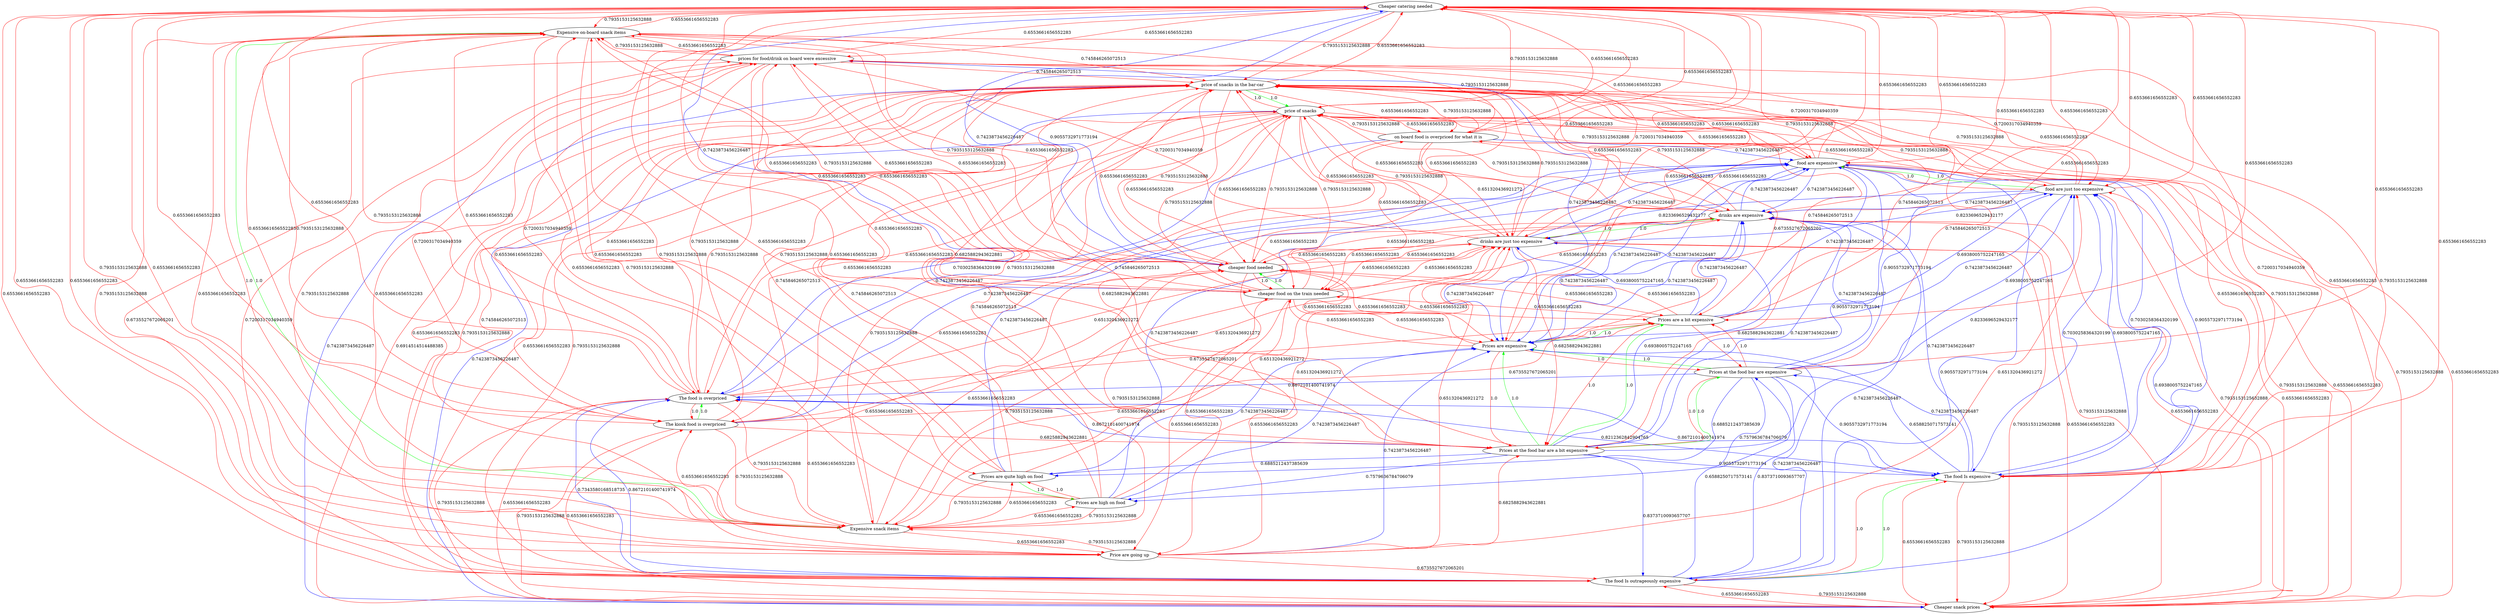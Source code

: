 digraph rawGraph {
"Cheaper catering needed";"Cheaper snack prices";"Expensive on-board snack items";"Expensive snack items";"Price are going up";"Prices are quite high on food";"Prices are high on food";"Prices at the food bar are a bit expensive";"Prices at the food bar are expensive";"Prices are expensive";"Prices are a bit expensive";"The food Is outrageously expensive";"The food Is expensive";"The kiosk food is overpriced";"The food is overpriced";"cheaper food on the train needed";"cheaper food needed";"drinks are just too expensive";"drinks are expensive";"food are just too expensive";"food are expensive";"on board food is overpriced for what it is";"price of snacks in the bar-car";"price of snacks";"prices for food/drink on board were excessive";"Expensive on-board snack items" -> "Expensive snack items" [label=1.0] [color=green]
"Expensive snack items" -> "Expensive on-board snack items" [label=1.0] [color=red]
"Cheaper catering needed" -> "Expensive on-board snack items" [label=0.7935153125632888] [color=red]
"Cheaper catering needed" -> "Expensive snack items" [label=0.7935153125632888] [color=red]
"Expensive on-board snack items" -> "Cheaper catering needed" [label=0.6553661656552283] [color=red]
"Expensive snack items" -> "Cheaper catering needed" [label=0.6553661656552283] [color=red]
"Cheaper catering needed" -> "Price are going up" [label=0.6553661656552283] [color=red]
"Expensive on-board snack items" -> "Price are going up" [label=0.6553661656552283] [color=red]
"Expensive snack items" -> "Price are going up" [label=0.6553661656552283] [color=red]
"Price are going up" -> "Cheaper catering needed" [label=0.6553661656552283] [color=red]
"Price are going up" -> "Expensive on-board snack items" [label=0.7935153125632888] [color=red]
"Price are going up" -> "Expensive snack items" [label=0.7935153125632888] [color=red]
"Prices are quite high on food" -> "Prices are high on food" [label=1.0] [color=green]
"Prices are high on food" -> "Prices are quite high on food" [label=1.0] [color=red]
"Expensive on-board snack items" -> "Prices are quite high on food" [label=0.6553661656552283] [color=red]
"Expensive on-board snack items" -> "Prices are high on food" [label=0.6553661656552283] [color=red]
"Expensive snack items" -> "Prices are quite high on food" [label=0.6553661656552283] [color=red]
"Expensive snack items" -> "Prices are high on food" [label=0.6553661656552283] [color=red]
"Prices are quite high on food" -> "Cheaper catering needed" [label=0.6553661656552283] [color=red]
"Prices are quite high on food" -> "Expensive on-board snack items" [label=0.7935153125632888] [color=red]
"Prices are quite high on food" -> "Expensive snack items" [label=0.7935153125632888] [color=red]
"Prices are high on food" -> "Cheaper catering needed" [label=0.6553661656552283] [color=red]
"Prices are high on food" -> "Expensive on-board snack items" [label=0.7935153125632888] [color=red]
"Prices are high on food" -> "Expensive snack items" [label=0.7935153125632888] [color=red]
"Prices at the food bar are a bit expensive" -> "Prices at the food bar are expensive" [label=1.0] [color=green]
"Prices at the food bar are expensive" -> "Prices are expensive" [label=1.0] [color=green]
"Prices at the food bar are a bit expensive" -> "Prices are a bit expensive" [label=1.0] [color=green]
"Prices are a bit expensive" -> "Prices are expensive" [label=1.0] [color=green]
"Prices at the food bar are a bit expensive" -> "Prices are expensive" [label=1.0] [color=green]
"Prices at the food bar are expensive" -> "Prices at the food bar are a bit expensive" [label=1.0] [color=red]
"Prices at the food bar are expensive" -> "Prices are a bit expensive" [label=1.0] [color=red]
"Prices are expensive" -> "Prices at the food bar are a bit expensive" [label=1.0] [color=red]
"Prices are expensive" -> "Prices at the food bar are expensive" [label=1.0] [color=red]
"Prices are expensive" -> "Prices are a bit expensive" [label=1.0] [color=red]
"Prices are a bit expensive" -> "Prices at the food bar are a bit expensive" [label=1.0] [color=red]
"Prices are a bit expensive" -> "Prices at the food bar are expensive" [label=1.0] [color=red]
"Cheaper catering needed" -> "Prices are expensive" [label=0.6553661656552283] [color=red]
"Cheaper catering needed" -> "Prices are a bit expensive" [label=0.6553661656552283] [color=red]
"Price are going up" -> "Prices at the food bar are a bit expensive" [label=0.6825882943622881] [color=red]
"Price are going up" -> "Prices are expensive" [label=0.7423873456226487] [color=blue]
"Prices are quite high on food" -> "Prices are expensive" [label=0.7423873456226487] [color=blue]
"Prices are high on food" -> "Prices are expensive" [label=0.7423873456226487] [color=blue]
"Prices at the food bar are a bit expensive" -> "Cheaper catering needed" [label=0.6553661656552283] [color=red]
"Prices at the food bar are a bit expensive" -> "Prices are quite high on food" [label=0.6885212437385639] [color=blue]
"Prices at the food bar are a bit expensive" -> "Prices are high on food" [label=0.7579636784706079] [color=blue]
"Prices at the food bar are expensive" -> "Cheaper catering needed" [label=0.6553661656552283] [color=red]
"Prices at the food bar are expensive" -> "Prices are quite high on food" [label=0.6885212437385639] [color=blue]
"Prices at the food bar are expensive" -> "Prices are high on food" [label=0.7579636784706079] [color=blue]
"Prices are expensive" -> "Cheaper catering needed" [label=0.6553661656552283] [color=red]
"Prices are a bit expensive" -> "Cheaper catering needed" [label=0.6553661656552283] [color=red]
"The food Is outrageously expensive" -> "The food Is expensive" [label=1.0] [color=green]
"The food Is expensive" -> "The food Is outrageously expensive" [label=1.0] [color=red]
"Cheaper snack prices" -> "The food Is outrageously expensive" [label=0.6553661656552283] [color=red]
"Cheaper snack prices" -> "The food Is expensive" [label=0.6553661656552283] [color=red]
"Price are going up" -> "The food Is outrageously expensive" [label=0.6735527672065201] [color=red]
"Prices at the food bar are a bit expensive" -> "The food Is outrageously expensive" [label=0.8373710093657707] [color=blue]
"Prices at the food bar are a bit expensive" -> "The food Is expensive" [label=0.9055732971773194] [color=blue]
"Prices at the food bar are expensive" -> "The food Is outrageously expensive" [label=0.8373710093657707] [color=blue]
"Prices at the food bar are expensive" -> "The food Is expensive" [label=0.9055732971773194] [color=blue]
"The food Is outrageously expensive" -> "Cheaper catering needed" [label=0.6553661656552283] [color=red]
"The food Is outrageously expensive" -> "Cheaper snack prices" [label=0.7935153125632888] [color=red]
"The food Is outrageously expensive" -> "Prices at the food bar are expensive" [label=0.6588250717573141] [color=blue]
"The food Is outrageously expensive" -> "Prices are expensive" [label=0.7423873456226487] [color=blue]
"The food Is expensive" -> "Cheaper catering needed" [label=0.6553661656552283] [color=red]
"The food Is expensive" -> "Cheaper snack prices" [label=0.7935153125632888] [color=red]
"The food Is expensive" -> "Prices at the food bar are expensive" [label=0.6588250717573141] [color=blue]
"The food Is expensive" -> "Prices are expensive" [label=0.7423873456226487] [color=blue]
"The kiosk food is overpriced" -> "The food is overpriced" [label=1.0] [color=green]
"The food is overpriced" -> "The kiosk food is overpriced" [label=1.0] [color=red]
"Cheaper snack prices" -> "The kiosk food is overpriced" [label=0.6553661656552283] [color=red]
"Cheaper snack prices" -> "The food is overpriced" [label=0.6553661656552283] [color=red]
"Expensive on-board snack items" -> "The kiosk food is overpriced" [label=0.6553661656552283] [color=red]
"Expensive on-board snack items" -> "The food is overpriced" [label=0.6553661656552283] [color=red]
"Expensive snack items" -> "The kiosk food is overpriced" [label=0.6553661656552283] [color=red]
"Expensive snack items" -> "The food is overpriced" [label=0.6553661656552283] [color=red]
"Prices at the food bar are a bit expensive" -> "The food is overpriced" [label=0.8672101400741974] [color=blue]
"Prices at the food bar are expensive" -> "The food is overpriced" [label=0.8672101400741974] [color=blue]
"The food Is outrageously expensive" -> "The food is overpriced" [label=0.8672101400741974] [color=blue]
"The food Is expensive" -> "The food is overpriced" [label=0.8672101400741974] [color=blue]
"The kiosk food is overpriced" -> "Cheaper catering needed" [label=0.6553661656552283] [color=red]
"The kiosk food is overpriced" -> "Cheaper snack prices" [label=0.7935153125632888] [color=red]
"The kiosk food is overpriced" -> "Expensive on-board snack items" [label=0.7935153125632888] [color=red]
"The kiosk food is overpriced" -> "Expensive snack items" [label=0.7935153125632888] [color=red]
"The kiosk food is overpriced" -> "Prices at the food bar are a bit expensive" [label=0.6825882943622881] [color=red]
"The kiosk food is overpriced" -> "Prices are a bit expensive" [label=0.6735527672065201] [color=red]
"The food is overpriced" -> "Cheaper catering needed" [label=0.6553661656552283] [color=red]
"The food is overpriced" -> "Cheaper snack prices" [label=0.7935153125632888] [color=red]
"The food is overpriced" -> "Expensive on-board snack items" [label=0.7935153125632888] [color=red]
"The food is overpriced" -> "Expensive snack items" [label=0.7935153125632888] [color=red]
"The food is overpriced" -> "Prices are a bit expensive" [label=0.6735527672065201] [color=red]
"The food is overpriced" -> "The food Is outrageously expensive" [label=0.7343580168518735] [color=blue]
"The food is overpriced" -> "The food Is expensive" [label=0.8212362842904765] [color=blue]
"cheaper food on the train needed" -> "cheaper food needed" [label=1.0] [color=green]
"cheaper food needed" -> "cheaper food on the train needed" [label=1.0] [color=red]
"Cheaper catering needed" -> "cheaper food needed" [label=0.9055732971773194] [color=blue]
"Expensive on-board snack items" -> "cheaper food on the train needed" [label=0.6553661656552283] [color=red]
"Expensive on-board snack items" -> "cheaper food needed" [label=0.6553661656552283] [color=red]
"Expensive snack items" -> "cheaper food on the train needed" [label=0.6553661656552283] [color=red]
"Expensive snack items" -> "cheaper food needed" [label=0.6553661656552283] [color=red]
"Price are going up" -> "cheaper food on the train needed" [label=0.6553661656552283] [color=red]
"Price are going up" -> "cheaper food needed" [label=0.6553661656552283] [color=red]
"Prices are expensive" -> "cheaper food on the train needed" [label=0.6553661656552283] [color=red]
"Prices are expensive" -> "cheaper food needed" [label=0.6553661656552283] [color=red]
"Prices are a bit expensive" -> "cheaper food on the train needed" [label=0.6553661656552283] [color=red]
"Prices are a bit expensive" -> "cheaper food needed" [label=0.6553661656552283] [color=red]
"cheaper food on the train needed" -> "Cheaper catering needed" [label=0.7423873456226487] [color=blue]
"cheaper food on the train needed" -> "Expensive on-board snack items" [label=0.7935153125632888] [color=red]
"cheaper food on the train needed" -> "Expensive snack items" [label=0.7935153125632888] [color=red]
"cheaper food on the train needed" -> "Price are going up" [label=0.6553661656552283] [color=red]
"cheaper food on the train needed" -> "Prices are expensive" [label=0.6553661656552283] [color=red]
"cheaper food on the train needed" -> "Prices are a bit expensive" [label=0.6553661656552283] [color=red]
"cheaper food needed" -> "Cheaper catering needed" [label=0.7423873456226487] [color=blue]
"cheaper food needed" -> "Expensive on-board snack items" [label=0.7935153125632888] [color=red]
"cheaper food needed" -> "Expensive snack items" [label=0.7935153125632888] [color=red]
"cheaper food needed" -> "Price are going up" [label=0.6553661656552283] [color=red]
"cheaper food needed" -> "Prices are expensive" [label=0.6553661656552283] [color=red]
"cheaper food needed" -> "Prices are a bit expensive" [label=0.6553661656552283] [color=red]
"drinks are just too expensive" -> "drinks are expensive" [label=1.0] [color=green]
"drinks are expensive" -> "drinks are just too expensive" [label=1.0] [color=red]
"Cheaper catering needed" -> "drinks are just too expensive" [label=0.6553661656552283] [color=red]
"Cheaper catering needed" -> "drinks are expensive" [label=0.6553661656552283] [color=red]
"Cheaper snack prices" -> "drinks are just too expensive" [label=0.6553661656552283] [color=red]
"Cheaper snack prices" -> "drinks are expensive" [label=0.6553661656552283] [color=red]
"Price are going up" -> "drinks are just too expensive" [label=0.651320436921272] [color=red]
"Prices are quite high on food" -> "drinks are just too expensive" [label=0.651320436921272] [color=red]
"Prices are high on food" -> "drinks are just too expensive" [label=0.651320436921272] [color=red]
"Prices at the food bar are a bit expensive" -> "drinks are just too expensive" [label=0.6938005752247165] [color=blue]
"Prices at the food bar are a bit expensive" -> "drinks are expensive" [label=0.7423873456226487] [color=blue]
"Prices at the food bar are expensive" -> "drinks are expensive" [label=0.7423873456226487] [color=blue]
"Prices are expensive" -> "drinks are expensive" [label=0.7423873456226487] [color=blue]
"Prices are a bit expensive" -> "drinks are just too expensive" [label=0.6938005752247165] [color=blue]
"Prices are a bit expensive" -> "drinks are expensive" [label=0.7423873456226487] [color=blue]
"The food Is outrageously expensive" -> "drinks are expensive" [label=0.7423873456226487] [color=blue]
"The food Is expensive" -> "drinks are expensive" [label=0.7423873456226487] [color=blue]
"The kiosk food is overpriced" -> "drinks are just too expensive" [label=0.651320436921272] [color=red]
"The food is overpriced" -> "drinks are just too expensive" [label=0.651320436921272] [color=red]
"cheaper food on the train needed" -> "drinks are just too expensive" [label=0.6553661656552283] [color=red]
"cheaper food on the train needed" -> "drinks are expensive" [label=0.6553661656552283] [color=red]
"cheaper food needed" -> "drinks are just too expensive" [label=0.6553661656552283] [color=red]
"cheaper food needed" -> "drinks are expensive" [label=0.6553661656552283] [color=red]
"drinks are just too expensive" -> "Cheaper catering needed" [label=0.6553661656552283] [color=red]
"drinks are just too expensive" -> "Cheaper snack prices" [label=0.7935153125632888] [color=red]
"drinks are just too expensive" -> "Prices at the food bar are a bit expensive" [label=0.6825882943622881] [color=red]
"drinks are just too expensive" -> "Prices are expensive" [label=0.7423873456226487] [color=blue]
"drinks are just too expensive" -> "cheaper food on the train needed" [label=0.6553661656552283] [color=red]
"drinks are just too expensive" -> "cheaper food needed" [label=0.6553661656552283] [color=red]
"drinks are expensive" -> "Cheaper catering needed" [label=0.6553661656552283] [color=red]
"drinks are expensive" -> "Cheaper snack prices" [label=0.7935153125632888] [color=red]
"drinks are expensive" -> "Prices at the food bar are a bit expensive" [label=0.6825882943622881] [color=red]
"drinks are expensive" -> "Prices are expensive" [label=0.7423873456226487] [color=blue]
"drinks are expensive" -> "cheaper food on the train needed" [label=0.6553661656552283] [color=red]
"drinks are expensive" -> "cheaper food needed" [label=0.6553661656552283] [color=red]
"food are just too expensive" -> "food are expensive" [label=1.0] [color=green]
"food are expensive" -> "food are just too expensive" [label=1.0] [color=red]
"Cheaper catering needed" -> "food are just too expensive" [label=0.6553661656552283] [color=red]
"Cheaper catering needed" -> "food are expensive" [label=0.6553661656552283] [color=red]
"Cheaper snack prices" -> "food are just too expensive" [label=0.6553661656552283] [color=red]
"Cheaper snack prices" -> "food are expensive" [label=0.6553661656552283] [color=red]
"Price are going up" -> "food are just too expensive" [label=0.651320436921272] [color=red]
"Prices are quite high on food" -> "food are expensive" [label=0.7423873456226487] [color=blue]
"Prices are high on food" -> "food are expensive" [label=0.7423873456226487] [color=blue]
"Prices at the food bar are a bit expensive" -> "food are just too expensive" [label=0.8233696529432177] [color=blue]
"Prices at the food bar are a bit expensive" -> "food are expensive" [label=0.9055732971773194] [color=blue]
"Prices at the food bar are expensive" -> "food are just too expensive" [label=0.6938005752247165] [color=blue]
"Prices at the food bar are expensive" -> "food are expensive" [label=0.9055732971773194] [color=blue]
"Prices are expensive" -> "food are expensive" [label=0.7423873456226487] [color=blue]
"Prices are a bit expensive" -> "food are just too expensive" [label=0.6938005752247165] [color=blue]
"Prices are a bit expensive" -> "food are expensive" [label=0.7423873456226487] [color=blue]
"The food Is outrageously expensive" -> "food are just too expensive" [label=0.6938005752247165] [color=blue]
"The food Is outrageously expensive" -> "food are expensive" [label=0.9055732971773194] [color=blue]
"The food Is expensive" -> "food are just too expensive" [label=0.6938005752247165] [color=blue]
"The food Is expensive" -> "food are expensive" [label=0.9055732971773194] [color=blue]
"The kiosk food is overpriced" -> "food are expensive" [label=0.7423873456226487] [color=blue]
"The food is overpriced" -> "food are expensive" [label=0.7423873456226487] [color=blue]
"drinks are just too expensive" -> "food are just too expensive" [label=0.8233696529432177] [color=blue]
"drinks are just too expensive" -> "food are expensive" [label=0.7423873456226487] [color=blue]
"drinks are expensive" -> "food are expensive" [label=0.7423873456226487] [color=blue]
"food are just too expensive" -> "Cheaper catering needed" [label=0.6553661656552283] [color=red]
"food are just too expensive" -> "Cheaper snack prices" [label=0.7935153125632888] [color=red]
"food are just too expensive" -> "Prices are expensive" [label=0.7423873456226487] [color=blue]
"food are just too expensive" -> "The food Is expensive" [label=0.7030258364320199] [color=blue]
"food are just too expensive" -> "drinks are just too expensive" [label=0.8233696529432177] [color=blue]
"food are just too expensive" -> "drinks are expensive" [label=0.7423873456226487] [color=blue]
"food are expensive" -> "Cheaper catering needed" [label=0.6553661656552283] [color=red]
"food are expensive" -> "Cheaper snack prices" [label=0.7935153125632888] [color=red]
"food are expensive" -> "Prices are expensive" [label=0.7423873456226487] [color=blue]
"food are expensive" -> "The food Is expensive" [label=0.7030258364320199] [color=blue]
"food are expensive" -> "drinks are expensive" [label=0.7423873456226487] [color=blue]
"Cheaper snack prices" -> "on board food is overpriced for what it is" [label=0.6553661656552283] [color=red]
"Expensive on-board snack items" -> "on board food is overpriced for what it is" [label=0.6553661656552283] [color=red]
"Expensive snack items" -> "on board food is overpriced for what it is" [label=0.6553661656552283] [color=red]
"on board food is overpriced for what it is" -> "Cheaper catering needed" [label=0.6553661656552283] [color=red]
"on board food is overpriced for what it is" -> "Cheaper snack prices" [label=0.7935153125632888] [color=red]
"on board food is overpriced for what it is" -> "Expensive on-board snack items" [label=0.7935153125632888] [color=red]
"on board food is overpriced for what it is" -> "Expensive snack items" [label=0.7935153125632888] [color=red]
"on board food is overpriced for what it is" -> "Prices at the food bar are a bit expensive" [label=0.6825882943622881] [color=red]
"on board food is overpriced for what it is" -> "Prices are a bit expensive" [label=0.6735527672065201] [color=red]
"on board food is overpriced for what it is" -> "The food is overpriced" [label=0.7030258364320199] [color=blue]
"on board food is overpriced for what it is" -> "drinks are just too expensive" [label=0.651320436921272] [color=red]
"on board food is overpriced for what it is" -> "food are expensive" [label=0.7423873456226487] [color=blue]
"price of snacks in the bar-car" -> "price of snacks" [label=1.0] [color=green]
"price of snacks" -> "price of snacks in the bar-car" [label=1.0] [color=red]
"Cheaper catering needed" -> "price of snacks in the bar-car" [label=0.7935153125632888] [color=red]
"Cheaper catering needed" -> "price of snacks" [label=0.7935153125632888] [color=red]
"Cheaper snack prices" -> "price of snacks in the bar-car" [label=0.6914514514488385] [color=red]
"Expensive on-board snack items" -> "price of snacks in the bar-car" [label=0.745846265072513] [color=red]
"Expensive snack items" -> "price of snacks in the bar-car" [label=0.745846265072513] [color=red]
"Price are going up" -> "price of snacks in the bar-car" [label=0.745846265072513] [color=red]
"Prices are quite high on food" -> "price of snacks in the bar-car" [label=0.745846265072513] [color=red]
"Prices are high on food" -> "price of snacks in the bar-car" [label=0.745846265072513] [color=red]
"Prices at the food bar are a bit expensive" -> "price of snacks in the bar-car" [label=0.745846265072513] [color=red]
"Prices at the food bar are expensive" -> "price of snacks in the bar-car" [label=0.745846265072513] [color=red]
"Prices are expensive" -> "price of snacks in the bar-car" [label=0.745846265072513] [color=red]
"Prices are a bit expensive" -> "price of snacks in the bar-car" [label=0.745846265072513] [color=red]
"The food Is outrageously expensive" -> "price of snacks in the bar-car" [label=0.7935153125632888] [color=red]
"The food Is outrageously expensive" -> "price of snacks" [label=0.7935153125632888] [color=red]
"The food Is expensive" -> "price of snacks in the bar-car" [label=0.7935153125632888] [color=red]
"The food Is expensive" -> "price of snacks" [label=0.7935153125632888] [color=red]
"The kiosk food is overpriced" -> "price of snacks in the bar-car" [label=0.7935153125632888] [color=red]
"The kiosk food is overpriced" -> "price of snacks" [label=0.7935153125632888] [color=red]
"The food is overpriced" -> "price of snacks in the bar-car" [label=0.7935153125632888] [color=red]
"The food is overpriced" -> "price of snacks" [label=0.7935153125632888] [color=red]
"cheaper food on the train needed" -> "price of snacks in the bar-car" [label=0.7935153125632888] [color=red]
"cheaper food on the train needed" -> "price of snacks" [label=0.7935153125632888] [color=red]
"cheaper food needed" -> "price of snacks in the bar-car" [label=0.7935153125632888] [color=red]
"cheaper food needed" -> "price of snacks" [label=0.7935153125632888] [color=red]
"drinks are just too expensive" -> "price of snacks in the bar-car" [label=0.7935153125632888] [color=red]
"drinks are just too expensive" -> "price of snacks" [label=0.7935153125632888] [color=red]
"drinks are expensive" -> "price of snacks in the bar-car" [label=0.7935153125632888] [color=red]
"drinks are expensive" -> "price of snacks" [label=0.7935153125632888] [color=red]
"food are just too expensive" -> "price of snacks in the bar-car" [label=0.7935153125632888] [color=red]
"food are just too expensive" -> "price of snacks" [label=0.7935153125632888] [color=red]
"food are expensive" -> "price of snacks in the bar-car" [label=0.7935153125632888] [color=red]
"food are expensive" -> "price of snacks" [label=0.7935153125632888] [color=red]
"on board food is overpriced for what it is" -> "price of snacks in the bar-car" [label=0.7935153125632888] [color=red]
"on board food is overpriced for what it is" -> "price of snacks" [label=0.7935153125632888] [color=red]
"price of snacks in the bar-car" -> "Cheaper catering needed" [label=0.6553661656552283] [color=red]
"price of snacks in the bar-car" -> "Cheaper snack prices" [label=0.7423873456226487] [color=blue]
"price of snacks in the bar-car" -> "The food Is outrageously expensive" [label=0.6553661656552283] [color=red]
"price of snacks in the bar-car" -> "The food Is expensive" [label=0.6553661656552283] [color=red]
"price of snacks in the bar-car" -> "The kiosk food is overpriced" [label=0.6553661656552283] [color=red]
"price of snacks in the bar-car" -> "The food is overpriced" [label=0.6553661656552283] [color=red]
"price of snacks in the bar-car" -> "cheaper food on the train needed" [label=0.6553661656552283] [color=red]
"price of snacks in the bar-car" -> "cheaper food needed" [label=0.6553661656552283] [color=red]
"price of snacks in the bar-car" -> "drinks are just too expensive" [label=0.6553661656552283] [color=red]
"price of snacks in the bar-car" -> "drinks are expensive" [label=0.6553661656552283] [color=red]
"price of snacks in the bar-car" -> "food are just too expensive" [label=0.6553661656552283] [color=red]
"price of snacks in the bar-car" -> "food are expensive" [label=0.6553661656552283] [color=red]
"price of snacks in the bar-car" -> "on board food is overpriced for what it is" [label=0.6553661656552283] [color=red]
"price of snacks" -> "Cheaper catering needed" [label=0.6553661656552283] [color=red]
"price of snacks" -> "Cheaper snack prices" [label=0.7423873456226487] [color=blue]
"price of snacks" -> "The food Is outrageously expensive" [label=0.6553661656552283] [color=red]
"price of snacks" -> "The food Is expensive" [label=0.6553661656552283] [color=red]
"price of snacks" -> "The kiosk food is overpriced" [label=0.6553661656552283] [color=red]
"price of snacks" -> "The food is overpriced" [label=0.6553661656552283] [color=red]
"price of snacks" -> "cheaper food on the train needed" [label=0.6553661656552283] [color=red]
"price of snacks" -> "cheaper food needed" [label=0.6553661656552283] [color=red]
"price of snacks" -> "drinks are just too expensive" [label=0.6553661656552283] [color=red]
"price of snacks" -> "drinks are expensive" [label=0.6553661656552283] [color=red]
"price of snacks" -> "food are just too expensive" [label=0.6553661656552283] [color=red]
"price of snacks" -> "food are expensive" [label=0.6553661656552283] [color=red]
"price of snacks" -> "on board food is overpriced for what it is" [label=0.6553661656552283] [color=red]
"Cheaper catering needed" -> "prices for food/drink on board were excessive" [label=0.6553661656552283] [color=red]
"Expensive on-board snack items" -> "prices for food/drink on board were excessive" [label=0.6553661656552283] [color=red]
"Expensive snack items" -> "prices for food/drink on board were excessive" [label=0.6553661656552283] [color=red]
"The food Is outrageously expensive" -> "prices for food/drink on board were excessive" [label=0.7200317034940359] [color=red]
"The food Is expensive" -> "prices for food/drink on board were excessive" [label=0.7200317034940359] [color=red]
"The kiosk food is overpriced" -> "prices for food/drink on board were excessive" [label=0.7200317034940359] [color=red]
"The food is overpriced" -> "prices for food/drink on board were excessive" [label=0.7200317034940359] [color=red]
"cheaper food on the train needed" -> "prices for food/drink on board were excessive" [label=0.6553661656552283] [color=red]
"cheaper food needed" -> "prices for food/drink on board were excessive" [label=0.6553661656552283] [color=red]
"drinks are just too expensive" -> "prices for food/drink on board were excessive" [label=0.7200317034940359] [color=red]
"drinks are expensive" -> "prices for food/drink on board were excessive" [label=0.7200317034940359] [color=red]
"food are just too expensive" -> "prices for food/drink on board were excessive" [label=0.7200317034940359] [color=red]
"food are expensive" -> "prices for food/drink on board were excessive" [label=0.7200317034940359] [color=red]
"prices for food/drink on board were excessive" -> "Cheaper catering needed" [label=0.6553661656552283] [color=red]
"prices for food/drink on board were excessive" -> "Expensive on-board snack items" [label=0.7935153125632888] [color=red]
"prices for food/drink on board were excessive" -> "Expensive snack items" [label=0.7935153125632888] [color=red]
"prices for food/drink on board were excessive" -> "Prices at the food bar are a bit expensive" [label=0.6825882943622881] [color=red]
"prices for food/drink on board were excessive" -> "Prices are expensive" [label=0.7423873456226487] [color=blue]
"prices for food/drink on board were excessive" -> "The food Is outrageously expensive" [label=0.6735527672065201] [color=red]
"prices for food/drink on board were excessive" -> "cheaper food on the train needed" [label=0.6553661656552283] [color=red]
"prices for food/drink on board were excessive" -> "cheaper food needed" [label=0.6553661656552283] [color=red]
"prices for food/drink on board were excessive" -> "price of snacks in the bar-car" [label=0.745846265072513] [color=red]
}